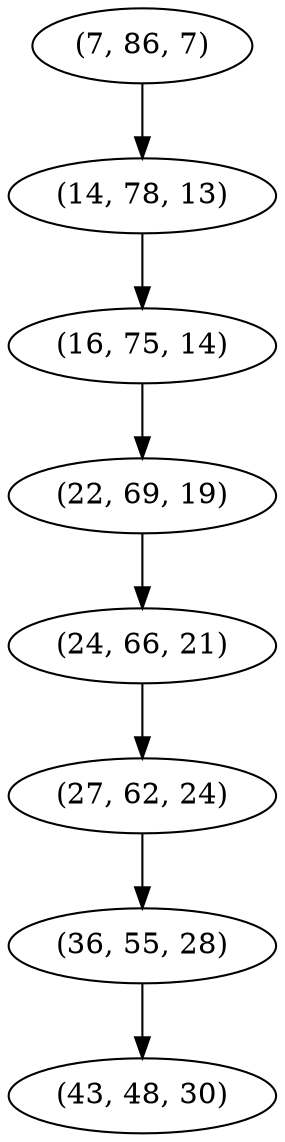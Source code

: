 digraph tree {
    "(7, 86, 7)";
    "(14, 78, 13)";
    "(16, 75, 14)";
    "(22, 69, 19)";
    "(24, 66, 21)";
    "(27, 62, 24)";
    "(36, 55, 28)";
    "(43, 48, 30)";
    "(7, 86, 7)" -> "(14, 78, 13)";
    "(14, 78, 13)" -> "(16, 75, 14)";
    "(16, 75, 14)" -> "(22, 69, 19)";
    "(22, 69, 19)" -> "(24, 66, 21)";
    "(24, 66, 21)" -> "(27, 62, 24)";
    "(27, 62, 24)" -> "(36, 55, 28)";
    "(36, 55, 28)" -> "(43, 48, 30)";
}
